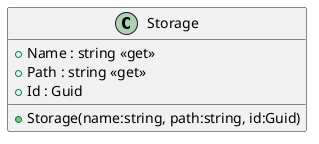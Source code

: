 @startuml
class Storage {
    + Storage(name:string, path:string, id:Guid)
    + Name : string <<get>>
    + Path : string <<get>>
    + Id : Guid
}
@enduml
